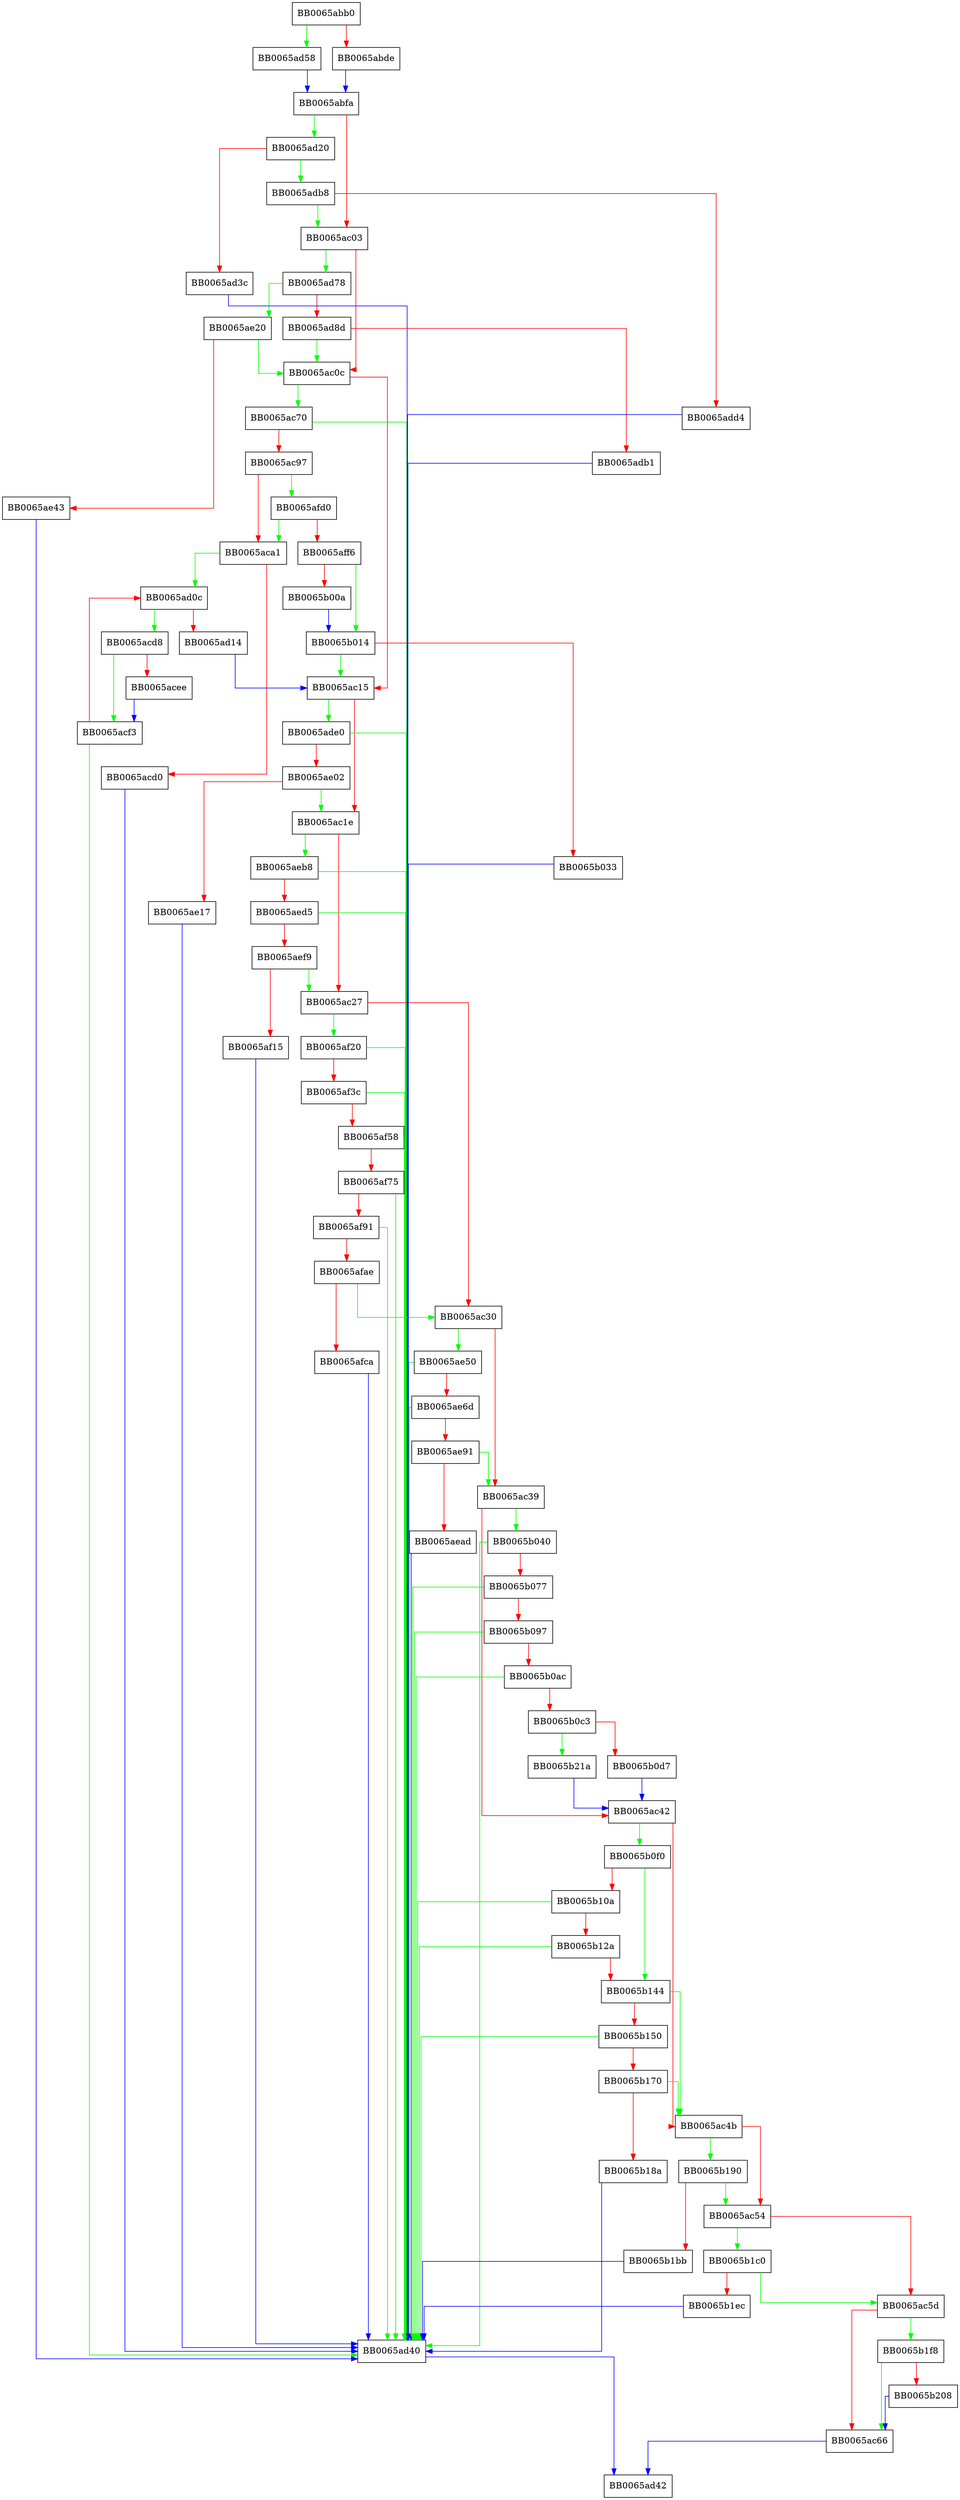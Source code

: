digraph X509_print_ex {
  node [shape="box"];
  graph [splines=ortho];
  BB0065abb0 -> BB0065ad58 [color="green"];
  BB0065abb0 -> BB0065abde [color="red"];
  BB0065abde -> BB0065abfa [color="blue"];
  BB0065abfa -> BB0065ad20 [color="green"];
  BB0065abfa -> BB0065ac03 [color="red"];
  BB0065ac03 -> BB0065ad78 [color="green"];
  BB0065ac03 -> BB0065ac0c [color="red"];
  BB0065ac0c -> BB0065ac70 [color="green"];
  BB0065ac0c -> BB0065ac15 [color="red"];
  BB0065ac15 -> BB0065ade0 [color="green"];
  BB0065ac15 -> BB0065ac1e [color="red"];
  BB0065ac1e -> BB0065aeb8 [color="green"];
  BB0065ac1e -> BB0065ac27 [color="red"];
  BB0065ac27 -> BB0065af20 [color="green"];
  BB0065ac27 -> BB0065ac30 [color="red"];
  BB0065ac30 -> BB0065ae50 [color="green"];
  BB0065ac30 -> BB0065ac39 [color="red"];
  BB0065ac39 -> BB0065b040 [color="green"];
  BB0065ac39 -> BB0065ac42 [color="red"];
  BB0065ac42 -> BB0065b0f0 [color="green"];
  BB0065ac42 -> BB0065ac4b [color="red"];
  BB0065ac4b -> BB0065b190 [color="green"];
  BB0065ac4b -> BB0065ac54 [color="red"];
  BB0065ac54 -> BB0065b1c0 [color="green"];
  BB0065ac54 -> BB0065ac5d [color="red"];
  BB0065ac5d -> BB0065b1f8 [color="green"];
  BB0065ac5d -> BB0065ac66 [color="red"];
  BB0065ac66 -> BB0065ad42 [color="blue"];
  BB0065ac70 -> BB0065ad40 [color="green"];
  BB0065ac70 -> BB0065ac97 [color="red"];
  BB0065ac97 -> BB0065afd0 [color="green"];
  BB0065ac97 -> BB0065aca1 [color="red"];
  BB0065aca1 -> BB0065ad0c [color="green"];
  BB0065aca1 -> BB0065acd0 [color="red"];
  BB0065acd0 -> BB0065ad40 [color="blue"];
  BB0065acd8 -> BB0065acf3 [color="green"];
  BB0065acd8 -> BB0065acee [color="red"];
  BB0065acee -> BB0065acf3 [color="blue"];
  BB0065acf3 -> BB0065ad40 [color="green"];
  BB0065acf3 -> BB0065ad0c [color="red"];
  BB0065ad0c -> BB0065acd8 [color="green"];
  BB0065ad0c -> BB0065ad14 [color="red"];
  BB0065ad14 -> BB0065ac15 [color="blue"];
  BB0065ad20 -> BB0065adb8 [color="green"];
  BB0065ad20 -> BB0065ad3c [color="red"];
  BB0065ad3c -> BB0065ad40 [color="blue"];
  BB0065ad40 -> BB0065ad42 [color="blue"];
  BB0065ad58 -> BB0065abfa [color="blue"];
  BB0065ad78 -> BB0065ae20 [color="green"];
  BB0065ad78 -> BB0065ad8d [color="red"];
  BB0065ad8d -> BB0065ac0c [color="green"];
  BB0065ad8d -> BB0065adb1 [color="red"];
  BB0065adb1 -> BB0065ad40 [color="blue"];
  BB0065adb8 -> BB0065ac03 [color="green"];
  BB0065adb8 -> BB0065add4 [color="red"];
  BB0065add4 -> BB0065ad40 [color="blue"];
  BB0065ade0 -> BB0065ad40 [color="green"];
  BB0065ade0 -> BB0065ae02 [color="red"];
  BB0065ae02 -> BB0065ac1e [color="green"];
  BB0065ae02 -> BB0065ae17 [color="red"];
  BB0065ae17 -> BB0065ad40 [color="blue"];
  BB0065ae20 -> BB0065ac0c [color="green"];
  BB0065ae20 -> BB0065ae43 [color="red"];
  BB0065ae43 -> BB0065ad40 [color="blue"];
  BB0065ae50 -> BB0065ad40 [color="green"];
  BB0065ae50 -> BB0065ae6d [color="red"];
  BB0065ae6d -> BB0065ad40 [color="green"];
  BB0065ae6d -> BB0065ae91 [color="red"];
  BB0065ae91 -> BB0065ac39 [color="green"];
  BB0065ae91 -> BB0065aead [color="red"];
  BB0065aead -> BB0065ad40 [color="blue"];
  BB0065aeb8 -> BB0065ad40 [color="green"];
  BB0065aeb8 -> BB0065aed5 [color="red"];
  BB0065aed5 -> BB0065ad40 [color="green"];
  BB0065aed5 -> BB0065aef9 [color="red"];
  BB0065aef9 -> BB0065ac27 [color="green"];
  BB0065aef9 -> BB0065af15 [color="red"];
  BB0065af15 -> BB0065ad40 [color="blue"];
  BB0065af20 -> BB0065ad40 [color="green"];
  BB0065af20 -> BB0065af3c [color="red"];
  BB0065af3c -> BB0065ad40 [color="green"];
  BB0065af3c -> BB0065af58 [color="red"];
  BB0065af58 -> BB0065ad40 [color="green"];
  BB0065af58 -> BB0065af75 [color="red"];
  BB0065af75 -> BB0065ad40 [color="green"];
  BB0065af75 -> BB0065af91 [color="red"];
  BB0065af91 -> BB0065ad40 [color="green"];
  BB0065af91 -> BB0065afae [color="red"];
  BB0065afae -> BB0065ac30 [color="green"];
  BB0065afae -> BB0065afca [color="red"];
  BB0065afca -> BB0065ad40 [color="blue"];
  BB0065afd0 -> BB0065aca1 [color="green"];
  BB0065afd0 -> BB0065aff6 [color="red"];
  BB0065aff6 -> BB0065b014 [color="green"];
  BB0065aff6 -> BB0065b00a [color="red"];
  BB0065b00a -> BB0065b014 [color="blue"];
  BB0065b014 -> BB0065ac15 [color="green"];
  BB0065b014 -> BB0065b033 [color="red"];
  BB0065b033 -> BB0065ad40 [color="blue"];
  BB0065b040 -> BB0065ad40 [color="green"];
  BB0065b040 -> BB0065b077 [color="red"];
  BB0065b077 -> BB0065ad40 [color="green"];
  BB0065b077 -> BB0065b097 [color="red"];
  BB0065b097 -> BB0065ad40 [color="green"];
  BB0065b097 -> BB0065b0ac [color="red"];
  BB0065b0ac -> BB0065ad40 [color="green"];
  BB0065b0ac -> BB0065b0c3 [color="red"];
  BB0065b0c3 -> BB0065b21a [color="green"];
  BB0065b0c3 -> BB0065b0d7 [color="red"];
  BB0065b0d7 -> BB0065ac42 [color="blue"];
  BB0065b0f0 -> BB0065b144 [color="green"];
  BB0065b0f0 -> BB0065b10a [color="red"];
  BB0065b10a -> BB0065ad40 [color="green"];
  BB0065b10a -> BB0065b12a [color="red"];
  BB0065b12a -> BB0065ad40 [color="green"];
  BB0065b12a -> BB0065b144 [color="red"];
  BB0065b144 -> BB0065ac4b [color="green"];
  BB0065b144 -> BB0065b150 [color="red"];
  BB0065b150 -> BB0065ad40 [color="green"];
  BB0065b150 -> BB0065b170 [color="red"];
  BB0065b170 -> BB0065ac4b [color="green"];
  BB0065b170 -> BB0065b18a [color="red"];
  BB0065b18a -> BB0065ad40 [color="blue"];
  BB0065b190 -> BB0065ac54 [color="green"];
  BB0065b190 -> BB0065b1bb [color="red"];
  BB0065b1bb -> BB0065ad40 [color="blue"];
  BB0065b1c0 -> BB0065ac5d [color="green"];
  BB0065b1c0 -> BB0065b1ec [color="red"];
  BB0065b1ec -> BB0065ad40 [color="blue"];
  BB0065b1f8 -> BB0065ac66 [color="green"];
  BB0065b1f8 -> BB0065b208 [color="red"];
  BB0065b208 -> BB0065ac66 [color="blue"];
  BB0065b21a -> BB0065ac42 [color="blue"];
}